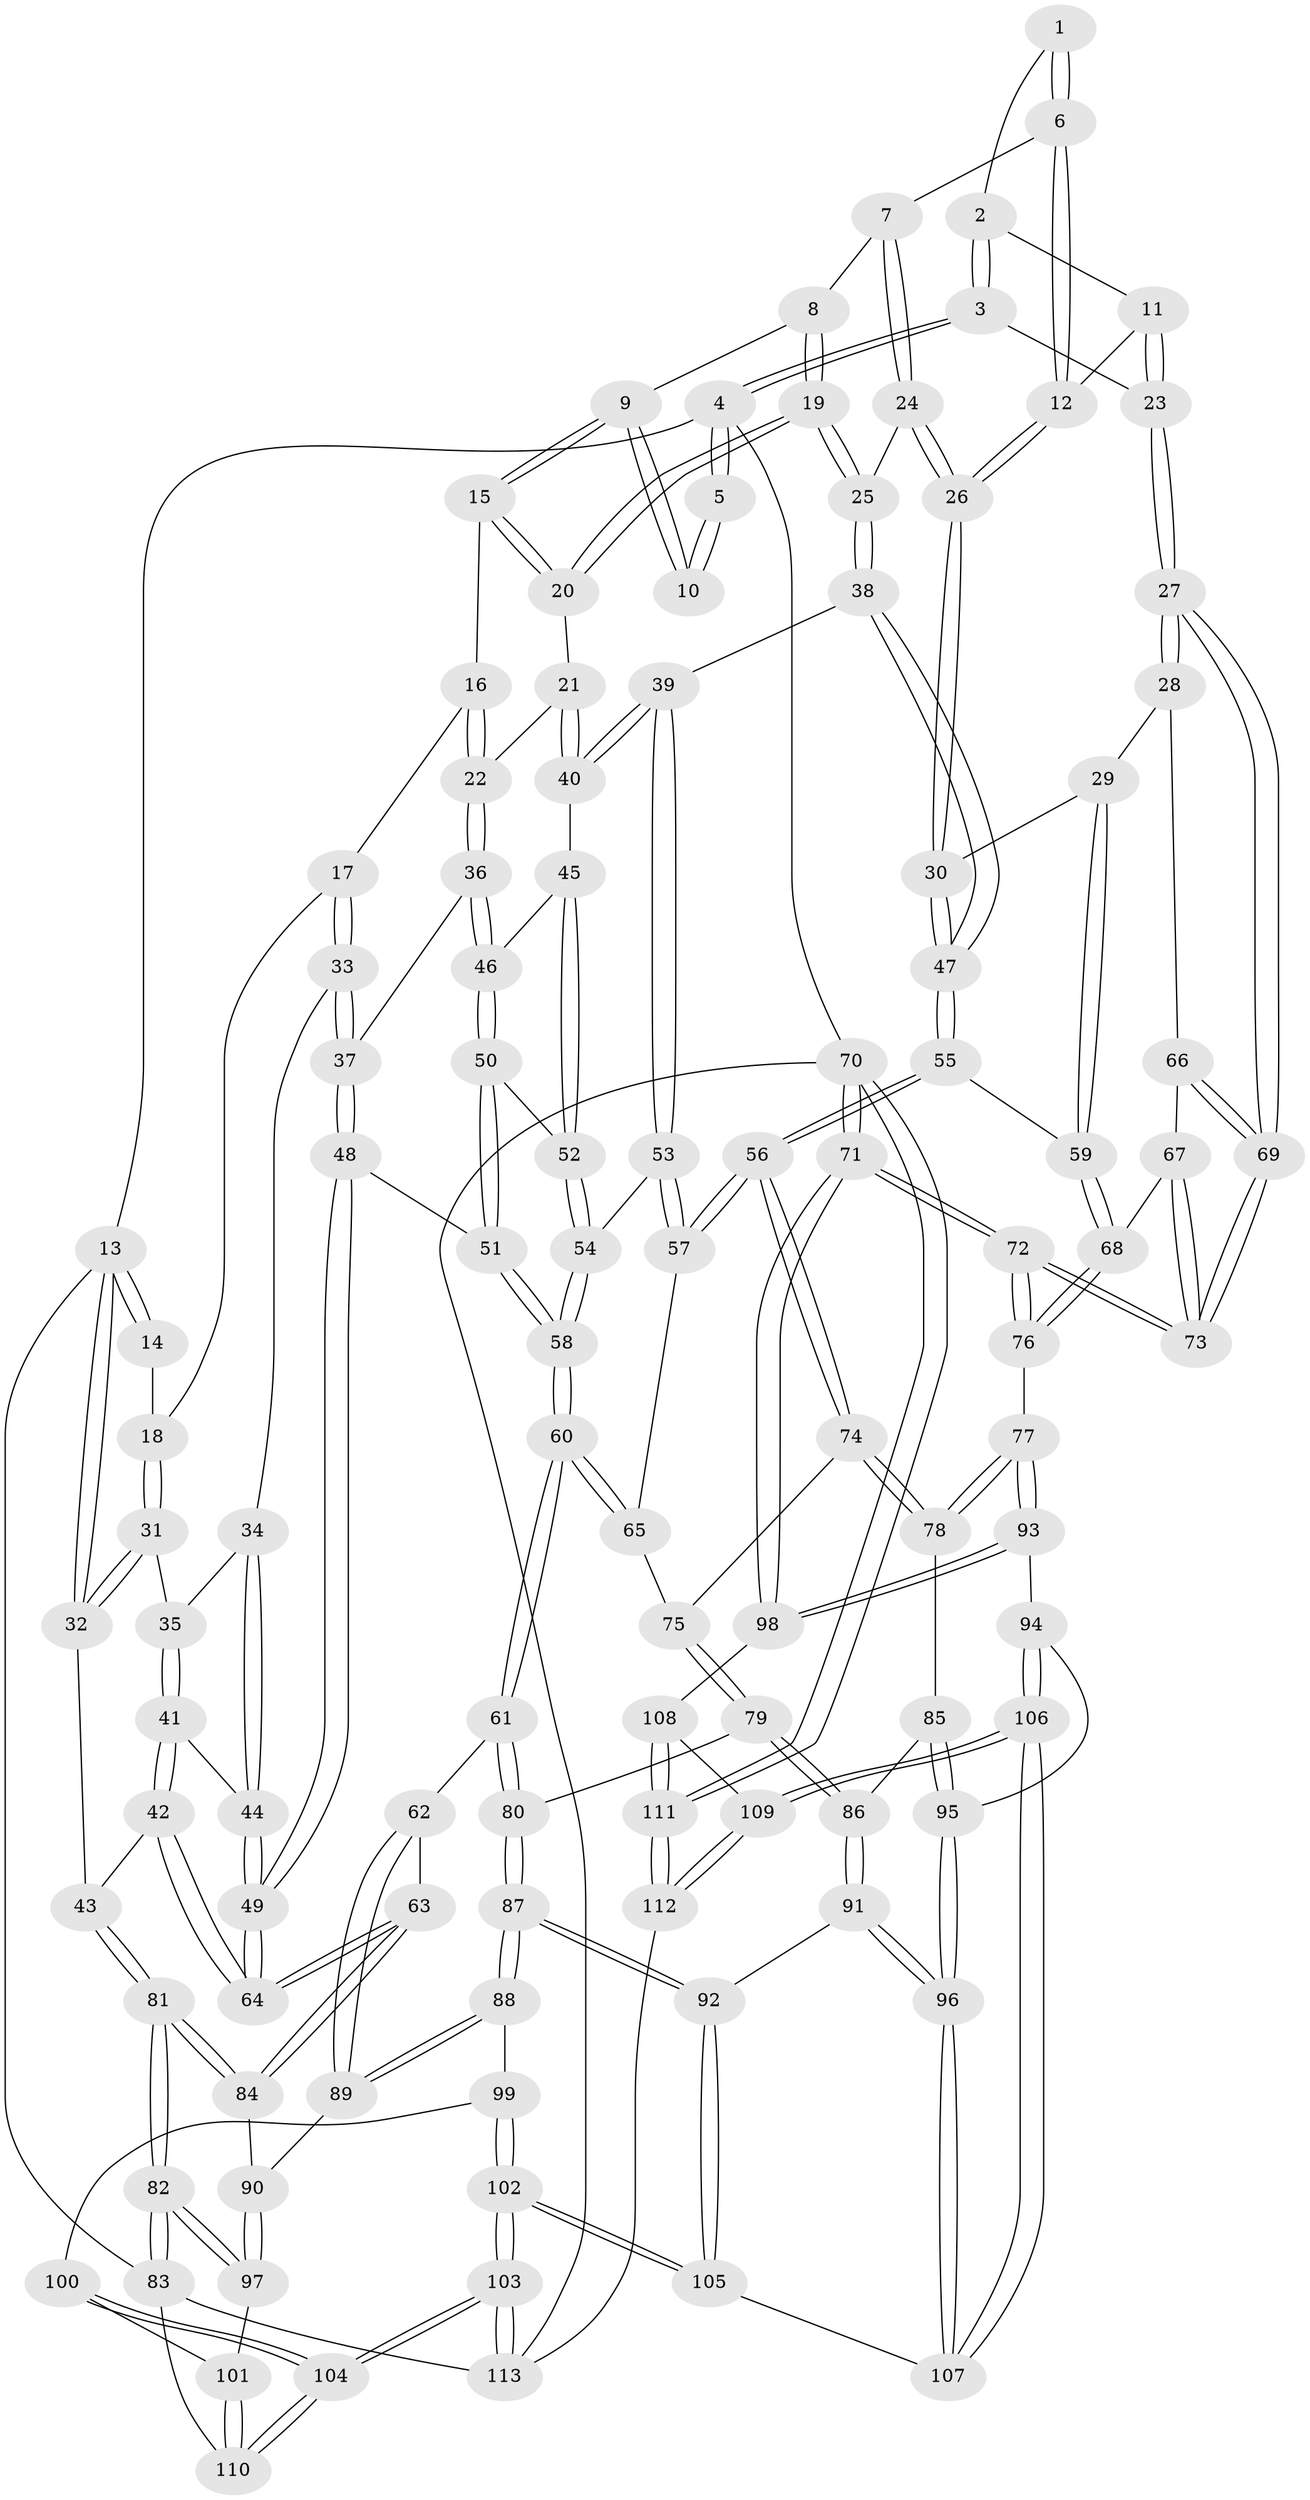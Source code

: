 // coarse degree distribution, {3: 0.08860759493670886, 4: 0.3670886075949367, 6: 0.16455696202531644, 2: 0.012658227848101266, 5: 0.3670886075949367}
// Generated by graph-tools (version 1.1) at 2025/24/03/03/25 07:24:34]
// undirected, 113 vertices, 279 edges
graph export_dot {
graph [start="1"]
  node [color=gray90,style=filled];
  1 [pos="+0.716380179890763+0.035193962168476714"];
  2 [pos="+0.7805019452090355+0.06446102680564936"];
  3 [pos="+1+0"];
  4 [pos="+1+0"];
  5 [pos="+0.6897560144578371+0"];
  6 [pos="+0.6929239920608825+0.09401758668568663"];
  7 [pos="+0.666747284555583+0.12397471757365973"];
  8 [pos="+0.6249495269915752+0.11865433688468494"];
  9 [pos="+0.4470676218281679+0"];
  10 [pos="+0.44974502207975264+0"];
  11 [pos="+0.8227331107878549+0.13423246663390898"];
  12 [pos="+0.8167425390038121+0.13946992239130898"];
  13 [pos="+0+0"];
  14 [pos="+0.002237902190778965+0"];
  15 [pos="+0.415971304673842+0.03556771346763751"];
  16 [pos="+0.3441291985762446+0.08344976847086234"];
  17 [pos="+0.2236814067650933+0.13395134582607757"];
  18 [pos="+0.162223350494292+0.11629882729377641"];
  19 [pos="+0.5368578281147065+0.2212092192888007"];
  20 [pos="+0.4400443794007008+0.1217779991237575"];
  21 [pos="+0.3898960603991071+0.2320915614812702"];
  22 [pos="+0.32092007019800844+0.2576305360767581"];
  23 [pos="+1+0"];
  24 [pos="+0.6975107841492606+0.19594427408463055"];
  25 [pos="+0.5415076273282907+0.24113281180113974"];
  26 [pos="+0.7518599101252297+0.25764007702207736"];
  27 [pos="+1+0.28184180917824125"];
  28 [pos="+0.944808004863332+0.30465465238180517"];
  29 [pos="+0.8805404600834682+0.30529771917809667"];
  30 [pos="+0.7537914296496446+0.2679171554596465"];
  31 [pos="+0.10150369486478036+0.18780891722440352"];
  32 [pos="+0+0.16328268178561647"];
  33 [pos="+0.2713158742389215+0.25605775802072345"];
  34 [pos="+0.2516922054435861+0.26057799324974434"];
  35 [pos="+0.11364653050737247+0.24273236099549758"];
  36 [pos="+0.320068629703993+0.2582484934211145"];
  37 [pos="+0.27937906437897636+0.2620948396586169"];
  38 [pos="+0.5404347253780069+0.28134965828440833"];
  39 [pos="+0.47384962801137065+0.31111742962168504"];
  40 [pos="+0.455161938436045+0.3016707684688011"];
  41 [pos="+0.1082202691426779+0.31467250471405983"];
  42 [pos="+0+0.3455476173932809"];
  43 [pos="+0+0.3400402117298801"];
  44 [pos="+0.13019821759881578+0.3418758191730038"];
  45 [pos="+0.37150535105020444+0.31722888122289794"];
  46 [pos="+0.35564026138503413+0.3109500873314058"];
  47 [pos="+0.6570492813488398+0.37960830442114296"];
  48 [pos="+0.2638419337776521+0.35260585877978085"];
  49 [pos="+0.1740308724414746+0.44142685910967255"];
  50 [pos="+0.3375393639826819+0.3603201224620478"];
  51 [pos="+0.3231589352740856+0.37160590239241414"];
  52 [pos="+0.38990378554983784+0.36718189538803275"];
  53 [pos="+0.45002891398160144+0.37305379043649367"];
  54 [pos="+0.4110608605762223+0.38461586064326614"];
  55 [pos="+0.6571220252269916+0.4187853322977478"];
  56 [pos="+0.6131974206859258+0.47282187863258646"];
  57 [pos="+0.46101407464021377+0.39222145938372516"];
  58 [pos="+0.35582571135982977+0.4505842361813783"];
  59 [pos="+0.7828424688382923+0.4760080490234302"];
  60 [pos="+0.3459292073765519+0.49217770633361674"];
  61 [pos="+0.3248839514002208+0.5072825721293026"];
  62 [pos="+0.2238140585402755+0.5161872431230446"];
  63 [pos="+0.17432483074009045+0.49598543162872544"];
  64 [pos="+0.17151679820528798+0.4732529427522558"];
  65 [pos="+0.4438414076684881+0.4993257571544109"];
  66 [pos="+0.8450361715160438+0.4555382001604533"];
  67 [pos="+0.8127221125463638+0.48004253130317515"];
  68 [pos="+0.7961307358459491+0.4889259434398949"];
  69 [pos="+1+0.3558045484156033"];
  70 [pos="+1+1"];
  71 [pos="+1+0.8493598479969253"];
  72 [pos="+1+0.5442951681815196"];
  73 [pos="+1+0.43105078763907734"];
  74 [pos="+0.6020396977545214+0.49747645664550366"];
  75 [pos="+0.4574112324416044+0.5068908269696504"];
  76 [pos="+0.8482448299944371+0.6152092480998048"];
  77 [pos="+0.8234461444818724+0.649067599091793"];
  78 [pos="+0.6078855629712546+0.5780394575287601"];
  79 [pos="+0.45106887313399235+0.5922500314658242"];
  80 [pos="+0.38466505868453477+0.6187718997416536"];
  81 [pos="+0+0.5813571659972401"];
  82 [pos="+0+0.6607297462301976"];
  83 [pos="+0+0.8353401096676726"];
  84 [pos="+0.10394114098954593+0.5529509584204453"];
  85 [pos="+0.5922829816092696+0.6081208030506989"];
  86 [pos="+0.5361211411278839+0.6457230188391103"];
  87 [pos="+0.3597598184418087+0.7425282665226773"];
  88 [pos="+0.3143491005007125+0.7378639465662272"];
  89 [pos="+0.28398702026313005+0.7055677454348919"];
  90 [pos="+0.12912367303633177+0.6848119547199986"];
  91 [pos="+0.4706064172875976+0.7657682099435827"];
  92 [pos="+0.3842522449914695+0.7591591012678764"];
  93 [pos="+0.8064130150944259+0.7430892532970081"];
  94 [pos="+0.7037916989835339+0.7692120021062532"];
  95 [pos="+0.6541299740788791+0.72416269486201"];
  96 [pos="+0.47332294344118+0.7683825176671332"];
  97 [pos="+0.10977036583346697+0.7328824360022216"];
  98 [pos="+0.8514110038006344+0.8061219781580676"];
  99 [pos="+0.28059642953381553+0.7663255334578464"];
  100 [pos="+0.26577691130926473+0.7750666066095584"];
  101 [pos="+0.12258076048276839+0.8235485262305617"];
  102 [pos="+0.27558909621155053+1"];
  103 [pos="+0.2336138320023804+1"];
  104 [pos="+0.19923986197633858+1"];
  105 [pos="+0.34586161614584127+0.9492840651892115"];
  106 [pos="+0.5881282964613698+0.9117502906822353"];
  107 [pos="+0.5684086863740303+0.897107802386176"];
  108 [pos="+0.8351114367243848+0.8765976517668779"];
  109 [pos="+0.5900883138052821+0.917376403648966"];
  110 [pos="+0.09784268184892275+0.874779464439554"];
  111 [pos="+0.846309521015831+1"];
  112 [pos="+0.6350399229196263+1"];
  113 [pos="+0.23550250761401204+1"];
  1 -- 2;
  1 -- 6;
  1 -- 6;
  2 -- 3;
  2 -- 3;
  2 -- 11;
  3 -- 4;
  3 -- 4;
  3 -- 23;
  4 -- 5;
  4 -- 5;
  4 -- 13;
  4 -- 70;
  5 -- 10;
  5 -- 10;
  6 -- 7;
  6 -- 12;
  6 -- 12;
  7 -- 8;
  7 -- 24;
  7 -- 24;
  8 -- 9;
  8 -- 19;
  8 -- 19;
  9 -- 10;
  9 -- 10;
  9 -- 15;
  9 -- 15;
  11 -- 12;
  11 -- 23;
  11 -- 23;
  12 -- 26;
  12 -- 26;
  13 -- 14;
  13 -- 14;
  13 -- 32;
  13 -- 32;
  13 -- 83;
  14 -- 18;
  15 -- 16;
  15 -- 20;
  15 -- 20;
  16 -- 17;
  16 -- 22;
  16 -- 22;
  17 -- 18;
  17 -- 33;
  17 -- 33;
  18 -- 31;
  18 -- 31;
  19 -- 20;
  19 -- 20;
  19 -- 25;
  19 -- 25;
  20 -- 21;
  21 -- 22;
  21 -- 40;
  21 -- 40;
  22 -- 36;
  22 -- 36;
  23 -- 27;
  23 -- 27;
  24 -- 25;
  24 -- 26;
  24 -- 26;
  25 -- 38;
  25 -- 38;
  26 -- 30;
  26 -- 30;
  27 -- 28;
  27 -- 28;
  27 -- 69;
  27 -- 69;
  28 -- 29;
  28 -- 66;
  29 -- 30;
  29 -- 59;
  29 -- 59;
  30 -- 47;
  30 -- 47;
  31 -- 32;
  31 -- 32;
  31 -- 35;
  32 -- 43;
  33 -- 34;
  33 -- 37;
  33 -- 37;
  34 -- 35;
  34 -- 44;
  34 -- 44;
  35 -- 41;
  35 -- 41;
  36 -- 37;
  36 -- 46;
  36 -- 46;
  37 -- 48;
  37 -- 48;
  38 -- 39;
  38 -- 47;
  38 -- 47;
  39 -- 40;
  39 -- 40;
  39 -- 53;
  39 -- 53;
  40 -- 45;
  41 -- 42;
  41 -- 42;
  41 -- 44;
  42 -- 43;
  42 -- 64;
  42 -- 64;
  43 -- 81;
  43 -- 81;
  44 -- 49;
  44 -- 49;
  45 -- 46;
  45 -- 52;
  45 -- 52;
  46 -- 50;
  46 -- 50;
  47 -- 55;
  47 -- 55;
  48 -- 49;
  48 -- 49;
  48 -- 51;
  49 -- 64;
  49 -- 64;
  50 -- 51;
  50 -- 51;
  50 -- 52;
  51 -- 58;
  51 -- 58;
  52 -- 54;
  52 -- 54;
  53 -- 54;
  53 -- 57;
  53 -- 57;
  54 -- 58;
  54 -- 58;
  55 -- 56;
  55 -- 56;
  55 -- 59;
  56 -- 57;
  56 -- 57;
  56 -- 74;
  56 -- 74;
  57 -- 65;
  58 -- 60;
  58 -- 60;
  59 -- 68;
  59 -- 68;
  60 -- 61;
  60 -- 61;
  60 -- 65;
  60 -- 65;
  61 -- 62;
  61 -- 80;
  61 -- 80;
  62 -- 63;
  62 -- 89;
  62 -- 89;
  63 -- 64;
  63 -- 64;
  63 -- 84;
  63 -- 84;
  65 -- 75;
  66 -- 67;
  66 -- 69;
  66 -- 69;
  67 -- 68;
  67 -- 73;
  67 -- 73;
  68 -- 76;
  68 -- 76;
  69 -- 73;
  69 -- 73;
  70 -- 71;
  70 -- 71;
  70 -- 111;
  70 -- 111;
  70 -- 113;
  71 -- 72;
  71 -- 72;
  71 -- 98;
  71 -- 98;
  72 -- 73;
  72 -- 73;
  72 -- 76;
  72 -- 76;
  74 -- 75;
  74 -- 78;
  74 -- 78;
  75 -- 79;
  75 -- 79;
  76 -- 77;
  77 -- 78;
  77 -- 78;
  77 -- 93;
  77 -- 93;
  78 -- 85;
  79 -- 80;
  79 -- 86;
  79 -- 86;
  80 -- 87;
  80 -- 87;
  81 -- 82;
  81 -- 82;
  81 -- 84;
  81 -- 84;
  82 -- 83;
  82 -- 83;
  82 -- 97;
  82 -- 97;
  83 -- 110;
  83 -- 113;
  84 -- 90;
  85 -- 86;
  85 -- 95;
  85 -- 95;
  86 -- 91;
  86 -- 91;
  87 -- 88;
  87 -- 88;
  87 -- 92;
  87 -- 92;
  88 -- 89;
  88 -- 89;
  88 -- 99;
  89 -- 90;
  90 -- 97;
  90 -- 97;
  91 -- 92;
  91 -- 96;
  91 -- 96;
  92 -- 105;
  92 -- 105;
  93 -- 94;
  93 -- 98;
  93 -- 98;
  94 -- 95;
  94 -- 106;
  94 -- 106;
  95 -- 96;
  95 -- 96;
  96 -- 107;
  96 -- 107;
  97 -- 101;
  98 -- 108;
  99 -- 100;
  99 -- 102;
  99 -- 102;
  100 -- 101;
  100 -- 104;
  100 -- 104;
  101 -- 110;
  101 -- 110;
  102 -- 103;
  102 -- 103;
  102 -- 105;
  102 -- 105;
  103 -- 104;
  103 -- 104;
  103 -- 113;
  103 -- 113;
  104 -- 110;
  104 -- 110;
  105 -- 107;
  106 -- 107;
  106 -- 107;
  106 -- 109;
  106 -- 109;
  108 -- 109;
  108 -- 111;
  108 -- 111;
  109 -- 112;
  109 -- 112;
  111 -- 112;
  111 -- 112;
  112 -- 113;
}
